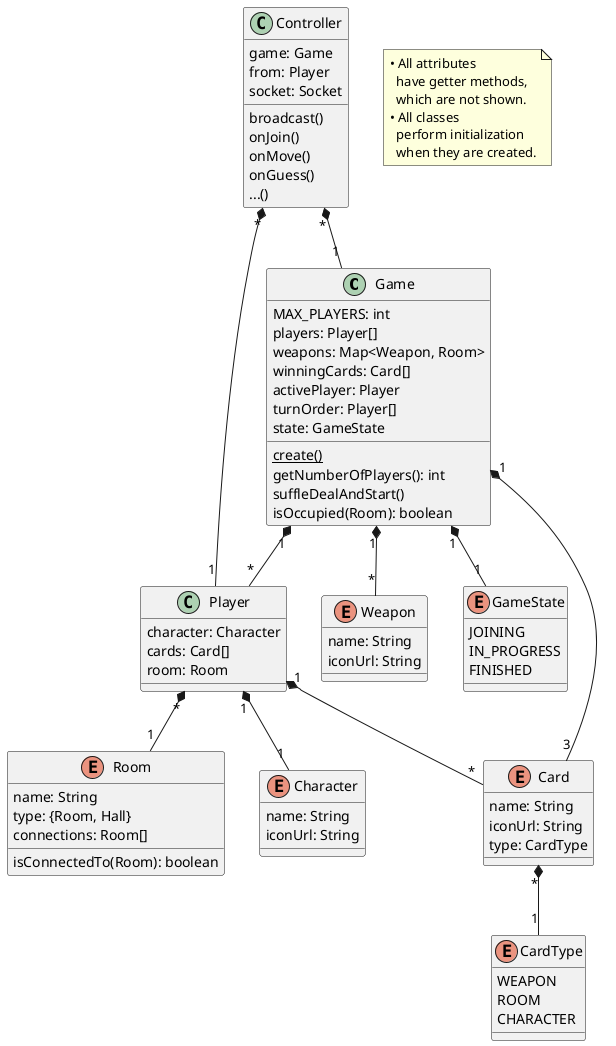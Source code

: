 @startuml

Game "1" *-- "*" Player
Game "1" *-- "3" Card
Game "1" *-- "*" Weapon
Game "1" *-- "1" GameState
Player "1" *-- "*" Card
Player "*" *-- "1" Room
Player "1" *-- "1" Character
Card "*" *-- "1" CardType
Controller "*" *-- "1" Game
Controller "*" *-- "1" Player

note as N1
  • All attributes
    have getter methods,
    which are not shown.
  • All classes
    perform initialization
    when they are created.
end note

class Game {
MAX_PLAYERS: int
players: Player[]
weapons: Map<Weapon, Room>
winningCards: Card[]
activePlayer: Player
turnOrder: Player[]
state: GameState
<u>create()
getNumberOfPlayers(): int
suffleDealAndStart()
isOccupied(Room): boolean
}

enum GameState {
JOINING
IN_PROGRESS
FINISHED
}

class Player {
character: Character
cards: Card[]
room: Room
}

enum Character {
name: String
iconUrl: String
}

enum Weapon {
name: String
iconUrl: String
}

enum Card {
name: String
iconUrl: String
type: CardType
}

enum CardType {
WEAPON
ROOM
CHARACTER
}

enum Room {
name: String
type: {Room, Hall}
connections: Room[]
isConnectedTo(Room): boolean
}

class Controller {
game: Game
from: Player
socket: Socket
broadcast()
onJoin()
onMove()
onGuess()
...()
}

@enduml
